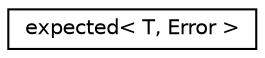 digraph "Graphical Class Hierarchy"
{
  edge [fontname="Helvetica",fontsize="10",labelfontname="Helvetica",labelfontsize="10"];
  node [fontname="Helvetica",fontsize="10",shape=record];
  rankdir="LR";
  Node0 [label="expected\< T, Error \>",height=0.2,width=0.4,color="black", fillcolor="white", style="filled",URL="$structexpected.html"];
}

